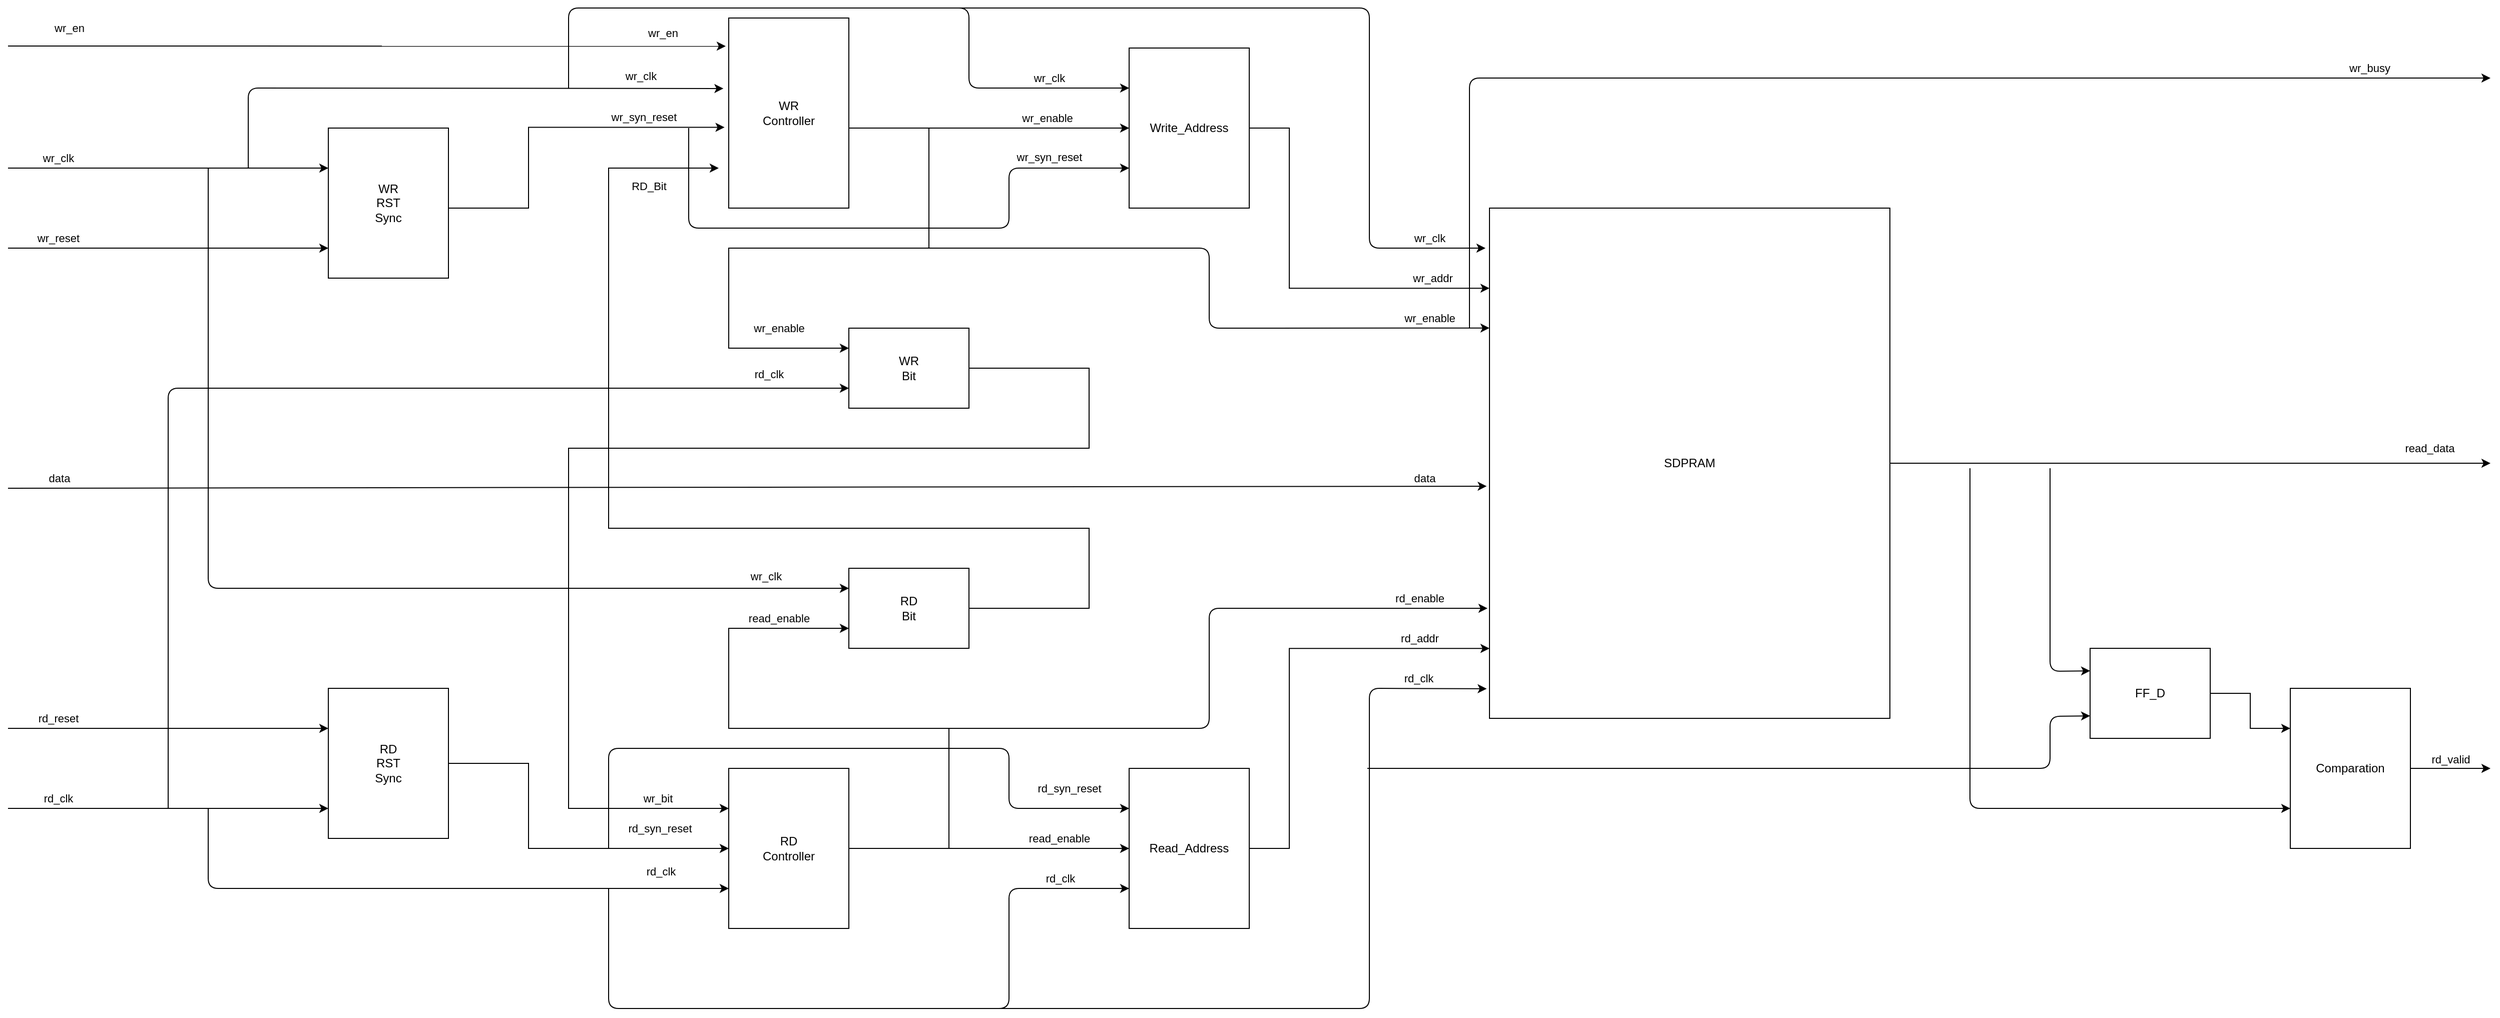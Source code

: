 <mxfile version="14.4.9" type="device"><diagram id="uaqH_YnGkoRm5pNUFITA" name="Page-1"><mxGraphModel dx="2475" dy="1023" grid="0" gridSize="10" guides="1" tooltips="1" connect="1" arrows="1" fold="1" page="1" pageScale="1" pageWidth="3300" pageHeight="2339" background="none" math="0" shadow="0"><root><mxCell id="0"/><mxCell id="1" parent="0"/><mxCell id="_GSqvqObE8Ye7kixdffW-9" style="edgeStyle=orthogonalEdgeStyle;rounded=0;orthogonalLoop=1;jettySize=auto;html=1;entryX=-0.035;entryY=0.575;entryDx=0;entryDy=0;entryPerimeter=0;" edge="1" parent="1" source="_GSqvqObE8Ye7kixdffW-1" target="_GSqvqObE8Ye7kixdffW-8"><mxGeometry relative="1" as="geometry"><mxPoint x="1190" y="840" as="targetPoint"/><Array as="points"><mxPoint x="1000" y="920"/><mxPoint x="1000" y="839"/></Array></mxGeometry></mxCell><mxCell id="_GSqvqObE8Ye7kixdffW-10" value="wr_syn_reset" style="edgeLabel;html=1;align=center;verticalAlign=middle;resizable=0;points=[];" vertex="1" connectable="0" parent="_GSqvqObE8Ye7kixdffW-9"><mxGeometry x="0.699" y="-1" relative="1" as="geometry"><mxPoint x="-27" y="-11" as="offset"/></mxGeometry></mxCell><mxCell id="_GSqvqObE8Ye7kixdffW-1" value="WR&lt;br&gt;RST&lt;br&gt;Sync" style="rounded=0;whiteSpace=wrap;html=1;" vertex="1" parent="1"><mxGeometry x="800" y="840" width="120" height="150" as="geometry"/></mxCell><mxCell id="_GSqvqObE8Ye7kixdffW-4" value="" style="endArrow=classic;html=1;" edge="1" parent="1"><mxGeometry width="50" height="50" relative="1" as="geometry"><mxPoint x="480" y="880" as="sourcePoint"/><mxPoint x="800" y="880" as="targetPoint"/></mxGeometry></mxCell><mxCell id="_GSqvqObE8Ye7kixdffW-5" value="wr_clk" style="edgeLabel;html=1;align=center;verticalAlign=middle;resizable=0;points=[];" vertex="1" connectable="0" parent="_GSqvqObE8Ye7kixdffW-4"><mxGeometry x="0.107" y="-3" relative="1" as="geometry"><mxPoint x="-127" y="-13" as="offset"/></mxGeometry></mxCell><mxCell id="_GSqvqObE8Ye7kixdffW-6" value="" style="endArrow=classic;html=1;" edge="1" parent="1"><mxGeometry width="50" height="50" relative="1" as="geometry"><mxPoint x="480" y="960" as="sourcePoint"/><mxPoint x="800" y="960" as="targetPoint"/></mxGeometry></mxCell><mxCell id="_GSqvqObE8Ye7kixdffW-7" value="wr_reset" style="edgeLabel;html=1;align=center;verticalAlign=middle;resizable=0;points=[];" vertex="1" connectable="0" parent="_GSqvqObE8Ye7kixdffW-6"><mxGeometry x="0.107" y="-3" relative="1" as="geometry"><mxPoint x="-127" y="-13" as="offset"/></mxGeometry></mxCell><mxCell id="_GSqvqObE8Ye7kixdffW-32" value="wr_enable&lt;br&gt;" style="edgeStyle=orthogonalEdgeStyle;rounded=0;orthogonalLoop=1;jettySize=auto;html=1;entryX=0;entryY=0.25;entryDx=0;entryDy=0;" edge="1" parent="1" source="_GSqvqObE8Ye7kixdffW-8" target="_GSqvqObE8Ye7kixdffW-26"><mxGeometry x="0.774" y="20" relative="1" as="geometry"><Array as="points"><mxPoint x="1400" y="840"/><mxPoint x="1400" y="960"/><mxPoint x="1200" y="960"/><mxPoint x="1200" y="1060"/></Array><mxPoint as="offset"/></mxGeometry></mxCell><mxCell id="_GSqvqObE8Ye7kixdffW-8" value="WR&lt;br&gt;Controller" style="rounded=0;whiteSpace=wrap;html=1;" vertex="1" parent="1"><mxGeometry x="1200" y="730" width="120" height="190" as="geometry"/></mxCell><mxCell id="_GSqvqObE8Ye7kixdffW-11" value="" style="endArrow=classic;html=1;entryX=-0.044;entryY=0.371;entryDx=0;entryDy=0;entryPerimeter=0;" edge="1" parent="1" target="_GSqvqObE8Ye7kixdffW-8"><mxGeometry width="50" height="50" relative="1" as="geometry"><mxPoint x="720" y="880" as="sourcePoint"/><mxPoint x="720" y="800" as="targetPoint"/><Array as="points"><mxPoint x="720" y="800"/></Array></mxGeometry></mxCell><mxCell id="_GSqvqObE8Ye7kixdffW-12" value="wr_clk" style="edgeLabel;html=1;align=center;verticalAlign=middle;resizable=0;points=[];" vertex="1" connectable="0" parent="1"><mxGeometry x="660" y="880" as="geometry"><mxPoint x="452" y="-92" as="offset"/></mxGeometry></mxCell><mxCell id="_GSqvqObE8Ye7kixdffW-20" value="rd_syn_reset" style="edgeStyle=orthogonalEdgeStyle;rounded=0;orthogonalLoop=1;jettySize=auto;html=1;exitX=1;exitY=0.5;exitDx=0;exitDy=0;entryX=0;entryY=0.5;entryDx=0;entryDy=0;" edge="1" parent="1" source="_GSqvqObE8Ye7kixdffW-13" target="_GSqvqObE8Ye7kixdffW-19"><mxGeometry x="0.616" y="20" relative="1" as="geometry"><Array as="points"><mxPoint x="1000" y="1475"/><mxPoint x="1000" y="1560"/></Array><mxPoint x="1" as="offset"/></mxGeometry></mxCell><mxCell id="_GSqvqObE8Ye7kixdffW-13" value="RD&lt;br&gt;RST&lt;br&gt;Sync" style="rounded=0;whiteSpace=wrap;html=1;" vertex="1" parent="1"><mxGeometry x="800" y="1400" width="120" height="150" as="geometry"/></mxCell><mxCell id="_GSqvqObE8Ye7kixdffW-14" value="" style="endArrow=classic;html=1;" edge="1" parent="1"><mxGeometry width="50" height="50" relative="1" as="geometry"><mxPoint x="480" y="1520" as="sourcePoint"/><mxPoint x="800" y="1520" as="targetPoint"/></mxGeometry></mxCell><mxCell id="_GSqvqObE8Ye7kixdffW-15" value="rd_clk" style="edgeLabel;html=1;align=center;verticalAlign=middle;resizable=0;points=[];" vertex="1" connectable="0" parent="_GSqvqObE8Ye7kixdffW-14"><mxGeometry x="0.107" y="-3" relative="1" as="geometry"><mxPoint x="-127" y="-13" as="offset"/></mxGeometry></mxCell><mxCell id="_GSqvqObE8Ye7kixdffW-16" value="" style="endArrow=classic;html=1;" edge="1" parent="1"><mxGeometry width="50" height="50" relative="1" as="geometry"><mxPoint x="480" y="1440" as="sourcePoint"/><mxPoint x="800" y="1440" as="targetPoint"/></mxGeometry></mxCell><mxCell id="_GSqvqObE8Ye7kixdffW-17" value="rd_reset" style="edgeLabel;html=1;align=center;verticalAlign=middle;resizable=0;points=[];" vertex="1" connectable="0" parent="_GSqvqObE8Ye7kixdffW-16"><mxGeometry x="0.107" y="-3" relative="1" as="geometry"><mxPoint x="-127" y="-13" as="offset"/></mxGeometry></mxCell><mxCell id="_GSqvqObE8Ye7kixdffW-31" value="read_enable&lt;br&gt;" style="edgeStyle=orthogonalEdgeStyle;rounded=0;orthogonalLoop=1;jettySize=auto;html=1;entryX=0;entryY=0.75;entryDx=0;entryDy=0;exitX=1;exitY=0.5;exitDx=0;exitDy=0;" edge="1" parent="1" source="_GSqvqObE8Ye7kixdffW-19" target="_GSqvqObE8Ye7kixdffW-23"><mxGeometry x="0.788" y="10" relative="1" as="geometry"><Array as="points"><mxPoint x="1420" y="1560"/><mxPoint x="1420" y="1440"/><mxPoint x="1200" y="1440"/><mxPoint x="1200" y="1340"/></Array><mxPoint as="offset"/></mxGeometry></mxCell><mxCell id="_GSqvqObE8Ye7kixdffW-19" value="RD&lt;br&gt;Controller" style="rounded=0;whiteSpace=wrap;html=1;" vertex="1" parent="1"><mxGeometry x="1200" y="1480" width="120" height="160" as="geometry"/></mxCell><mxCell id="_GSqvqObE8Ye7kixdffW-21" value="" style="endArrow=classic;html=1;" edge="1" parent="1"><mxGeometry width="50" height="50" relative="1" as="geometry"><mxPoint x="680" y="1520" as="sourcePoint"/><mxPoint x="1200" y="1600" as="targetPoint"/><Array as="points"><mxPoint x="680" y="1600"/></Array></mxGeometry></mxCell><mxCell id="_GSqvqObE8Ye7kixdffW-22" value="rd_clk" style="edgeLabel;html=1;align=center;verticalAlign=middle;resizable=0;points=[];" vertex="1" connectable="0" parent="1"><mxGeometry x="550.003" y="1520" as="geometry"><mxPoint x="582" y="63" as="offset"/></mxGeometry></mxCell><mxCell id="_GSqvqObE8Ye7kixdffW-33" style="edgeStyle=orthogonalEdgeStyle;rounded=0;orthogonalLoop=1;jettySize=auto;html=1;" edge="1" parent="1" source="_GSqvqObE8Ye7kixdffW-23"><mxGeometry relative="1" as="geometry"><mxPoint x="1190" y="880" as="targetPoint"/><Array as="points"><mxPoint x="1560" y="1320"/><mxPoint x="1560" y="1240"/><mxPoint x="1080" y="1240"/><mxPoint x="1080" y="880"/></Array></mxGeometry></mxCell><mxCell id="_GSqvqObE8Ye7kixdffW-34" value="RD_Bit&lt;br&gt;" style="edgeLabel;html=1;align=center;verticalAlign=middle;resizable=0;points=[];" vertex="1" connectable="0" parent="_GSqvqObE8Ye7kixdffW-33"><mxGeometry x="0.578" y="-3" relative="1" as="geometry"><mxPoint x="37" y="-114.29" as="offset"/></mxGeometry></mxCell><mxCell id="_GSqvqObE8Ye7kixdffW-23" value="RD&lt;br&gt;Bit" style="rounded=0;whiteSpace=wrap;html=1;" vertex="1" parent="1"><mxGeometry x="1320" y="1280" width="120" height="80" as="geometry"/></mxCell><mxCell id="_GSqvqObE8Ye7kixdffW-35" value="wr_bit&lt;br&gt;" style="edgeStyle=orthogonalEdgeStyle;rounded=0;orthogonalLoop=1;jettySize=auto;html=1;entryX=0;entryY=0.25;entryDx=0;entryDy=0;" edge="1" parent="1" source="_GSqvqObE8Ye7kixdffW-26" target="_GSqvqObE8Ye7kixdffW-19"><mxGeometry x="0.885" y="10" relative="1" as="geometry"><Array as="points"><mxPoint x="1560" y="1080"/><mxPoint x="1560" y="1160"/><mxPoint x="1040" y="1160"/><mxPoint x="1040" y="1520"/></Array><mxPoint as="offset"/></mxGeometry></mxCell><mxCell id="_GSqvqObE8Ye7kixdffW-26" value="WR&lt;br&gt;Bit" style="rounded=0;whiteSpace=wrap;html=1;" vertex="1" parent="1"><mxGeometry x="1320" y="1040" width="120" height="80" as="geometry"/></mxCell><mxCell id="_GSqvqObE8Ye7kixdffW-27" value="" style="endArrow=classic;html=1;entryX=0;entryY=0.25;entryDx=0;entryDy=0;" edge="1" parent="1" target="_GSqvqObE8Ye7kixdffW-23"><mxGeometry width="50" height="50" relative="1" as="geometry"><mxPoint x="680" y="880" as="sourcePoint"/><mxPoint x="920" y="1170" as="targetPoint"/><Array as="points"><mxPoint x="680" y="1300"/></Array></mxGeometry></mxCell><mxCell id="_GSqvqObE8Ye7kixdffW-28" value="wr_clk" style="edgeLabel;html=1;align=center;verticalAlign=middle;resizable=0;points=[];" vertex="1" connectable="0" parent="1"><mxGeometry x="540.143" y="880" as="geometry"><mxPoint x="697" y="408" as="offset"/></mxGeometry></mxCell><mxCell id="_GSqvqObE8Ye7kixdffW-29" value="" style="endArrow=classic;html=1;entryX=0;entryY=0.75;entryDx=0;entryDy=0;" edge="1" parent="1" target="_GSqvqObE8Ye7kixdffW-26"><mxGeometry width="50" height="50" relative="1" as="geometry"><mxPoint x="640" y="1520" as="sourcePoint"/><mxPoint x="920" y="1170" as="targetPoint"/><Array as="points"><mxPoint x="640" y="1100"/></Array></mxGeometry></mxCell><mxCell id="_GSqvqObE8Ye7kixdffW-30" value="rd_clk" style="edgeLabel;html=1;align=center;verticalAlign=middle;resizable=0;points=[];" vertex="1" connectable="0" parent="1"><mxGeometry x="550.003" y="1530" as="geometry"><mxPoint x="690" y="-444" as="offset"/></mxGeometry></mxCell><mxCell id="_GSqvqObE8Ye7kixdffW-59" style="edgeStyle=orthogonalEdgeStyle;rounded=0;orthogonalLoop=1;jettySize=auto;html=1;exitX=1;exitY=0.5;exitDx=0;exitDy=0;entryX=0;entryY=0.157;entryDx=0;entryDy=0;entryPerimeter=0;" edge="1" parent="1" source="_GSqvqObE8Ye7kixdffW-36" target="_GSqvqObE8Ye7kixdffW-51"><mxGeometry relative="1" as="geometry"><Array as="points"><mxPoint x="1760" y="840"/><mxPoint x="1760" y="1000"/></Array></mxGeometry></mxCell><mxCell id="_GSqvqObE8Ye7kixdffW-60" value="wr_addr" style="edgeLabel;html=1;align=center;verticalAlign=middle;resizable=0;points=[];" vertex="1" connectable="0" parent="_GSqvqObE8Ye7kixdffW-59"><mxGeometry x="0.718" y="-1" relative="1" as="geometry"><mxPoint x="-1" y="-11.09" as="offset"/></mxGeometry></mxCell><mxCell id="_GSqvqObE8Ye7kixdffW-36" value="Write_Address" style="rounded=0;whiteSpace=wrap;html=1;" vertex="1" parent="1"><mxGeometry x="1600" y="760" width="120" height="160" as="geometry"/></mxCell><mxCell id="_GSqvqObE8Ye7kixdffW-37" value="" style="endArrow=classic;html=1;entryX=0;entryY=0.5;entryDx=0;entryDy=0;" edge="1" parent="1" target="_GSqvqObE8Ye7kixdffW-36"><mxGeometry width="50" height="50" relative="1" as="geometry"><mxPoint x="1400" y="840" as="sourcePoint"/><mxPoint x="1290" y="1030" as="targetPoint"/></mxGeometry></mxCell><mxCell id="_GSqvqObE8Ye7kixdffW-40" value="wr_enable&lt;br&gt;" style="edgeLabel;html=1;align=center;verticalAlign=middle;resizable=0;points=[];" vertex="1" connectable="0" parent="_GSqvqObE8Ye7kixdffW-37"><mxGeometry x="0.173" y="4" relative="1" as="geometry"><mxPoint y="-6" as="offset"/></mxGeometry></mxCell><mxCell id="_GSqvqObE8Ye7kixdffW-41" value="" style="endArrow=classic;html=1;entryX=0;entryY=0.25;entryDx=0;entryDy=0;" edge="1" parent="1" target="_GSqvqObE8Ye7kixdffW-36"><mxGeometry width="50" height="50" relative="1" as="geometry"><mxPoint x="1040" y="800" as="sourcePoint"/><mxPoint x="1290" y="1030" as="targetPoint"/><Array as="points"><mxPoint x="1040" y="720"/><mxPoint x="1440" y="720"/><mxPoint x="1440" y="800"/></Array></mxGeometry></mxCell><mxCell id="_GSqvqObE8Ye7kixdffW-42" value="wr_clk&lt;br&gt;" style="edgeLabel;html=1;align=center;verticalAlign=middle;resizable=0;points=[];" vertex="1" connectable="0" parent="_GSqvqObE8Ye7kixdffW-41"><mxGeometry x="0.703" y="-2" relative="1" as="geometry"><mxPoint x="27.14" y="-12" as="offset"/></mxGeometry></mxCell><mxCell id="_GSqvqObE8Ye7kixdffW-43" value="" style="endArrow=classic;html=1;entryX=0;entryY=0.75;entryDx=0;entryDy=0;" edge="1" parent="1" target="_GSqvqObE8Ye7kixdffW-36"><mxGeometry width="50" height="50" relative="1" as="geometry"><mxPoint x="1160" y="840" as="sourcePoint"/><mxPoint x="1290" y="1020" as="targetPoint"/><Array as="points"><mxPoint x="1160" y="940"/><mxPoint x="1480" y="940"/><mxPoint x="1480" y="880"/></Array></mxGeometry></mxCell><mxCell id="_GSqvqObE8Ye7kixdffW-44" value="wr_syn_reset" style="edgeLabel;html=1;align=center;verticalAlign=middle;resizable=0;points=[];" vertex="1" connectable="0" parent="1"><mxGeometry x="1128.714" y="840" as="geometry"><mxPoint x="391" y="29" as="offset"/></mxGeometry></mxCell><mxCell id="_GSqvqObE8Ye7kixdffW-53" style="edgeStyle=orthogonalEdgeStyle;rounded=0;orthogonalLoop=1;jettySize=auto;html=1;exitX=1;exitY=0.5;exitDx=0;exitDy=0;entryX=0;entryY=0.863;entryDx=0;entryDy=0;entryPerimeter=0;" edge="1" parent="1" source="_GSqvqObE8Ye7kixdffW-45" target="_GSqvqObE8Ye7kixdffW-51"><mxGeometry relative="1" as="geometry"><mxPoint x="1800" y="1360" as="targetPoint"/><Array as="points"><mxPoint x="1760" y="1560"/><mxPoint x="1760" y="1360"/></Array></mxGeometry></mxCell><mxCell id="_GSqvqObE8Ye7kixdffW-54" value="rd_addr" style="edgeLabel;html=1;align=center;verticalAlign=middle;resizable=0;points=[];" vertex="1" connectable="0" parent="_GSqvqObE8Ye7kixdffW-53"><mxGeometry x="0.623" y="-3" relative="1" as="geometry"><mxPoint x="12.71" y="-13.14" as="offset"/></mxGeometry></mxCell><mxCell id="_GSqvqObE8Ye7kixdffW-45" value="Read_Address" style="rounded=0;whiteSpace=wrap;html=1;" vertex="1" parent="1"><mxGeometry x="1600" y="1480" width="120" height="160" as="geometry"/></mxCell><mxCell id="_GSqvqObE8Ye7kixdffW-46" value="" style="endArrow=classic;html=1;entryX=0;entryY=0.75;entryDx=0;entryDy=0;" edge="1" parent="1" target="_GSqvqObE8Ye7kixdffW-45"><mxGeometry width="50" height="50" relative="1" as="geometry"><mxPoint x="1080" y="1600" as="sourcePoint"/><mxPoint x="1540" y="1430" as="targetPoint"/><Array as="points"><mxPoint x="1080" y="1720"/><mxPoint x="1480" y="1720"/><mxPoint x="1480" y="1600"/></Array></mxGeometry></mxCell><mxCell id="_GSqvqObE8Ye7kixdffW-47" value="rd_clk&lt;br&gt;" style="edgeLabel;html=1;align=center;verticalAlign=middle;resizable=0;points=[];" vertex="1" connectable="0" parent="_GSqvqObE8Ye7kixdffW-46"><mxGeometry x="0.884" y="1" relative="1" as="geometry"><mxPoint x="-25.71" y="-9" as="offset"/></mxGeometry></mxCell><mxCell id="_GSqvqObE8Ye7kixdffW-48" value="" style="endArrow=classic;html=1;entryX=0;entryY=0.5;entryDx=0;entryDy=0;" edge="1" parent="1" target="_GSqvqObE8Ye7kixdffW-45"><mxGeometry width="50" height="50" relative="1" as="geometry"><mxPoint x="1420" y="1560" as="sourcePoint"/><mxPoint x="1540" y="1420" as="targetPoint"/></mxGeometry></mxCell><mxCell id="_GSqvqObE8Ye7kixdffW-49" value="read_enable&lt;br&gt;" style="edgeLabel;html=1;align=center;verticalAlign=middle;resizable=0;points=[];" vertex="1" connectable="0" parent="_GSqvqObE8Ye7kixdffW-48"><mxGeometry x="0.271" y="2" relative="1" as="geometry"><mxPoint x="-4.29" y="-8" as="offset"/></mxGeometry></mxCell><mxCell id="_GSqvqObE8Ye7kixdffW-50" value="rd_syn_reset&lt;br&gt;" style="endArrow=classic;html=1;entryX=0;entryY=0.25;entryDx=0;entryDy=0;" edge="1" parent="1" target="_GSqvqObE8Ye7kixdffW-45"><mxGeometry x="0.824" y="20" width="50" height="50" relative="1" as="geometry"><mxPoint x="1080" y="1560" as="sourcePoint"/><mxPoint x="1540" y="1420" as="targetPoint"/><Array as="points"><mxPoint x="1080" y="1460"/><mxPoint x="1480" y="1460"/><mxPoint x="1480" y="1520"/></Array><mxPoint as="offset"/></mxGeometry></mxCell><mxCell id="_GSqvqObE8Ye7kixdffW-72" style="edgeStyle=orthogonalEdgeStyle;rounded=0;orthogonalLoop=1;jettySize=auto;html=1;" edge="1" parent="1" source="_GSqvqObE8Ye7kixdffW-51"><mxGeometry relative="1" as="geometry"><mxPoint x="2960" y="1175" as="targetPoint"/></mxGeometry></mxCell><mxCell id="_GSqvqObE8Ye7kixdffW-73" value="read_data&lt;br&gt;" style="edgeLabel;html=1;align=center;verticalAlign=middle;resizable=0;points=[];" vertex="1" connectable="0" parent="_GSqvqObE8Ye7kixdffW-72"><mxGeometry x="0.631" y="-1" relative="1" as="geometry"><mxPoint x="50.0" y="-16" as="offset"/></mxGeometry></mxCell><mxCell id="_GSqvqObE8Ye7kixdffW-51" value="SDPRAM" style="rounded=0;whiteSpace=wrap;html=1;" vertex="1" parent="1"><mxGeometry x="1960" y="920" width="400" height="510" as="geometry"/></mxCell><mxCell id="_GSqvqObE8Ye7kixdffW-52" value="rd_clk" style="endArrow=classic;html=1;entryX=-0.007;entryY=0.942;entryDx=0;entryDy=0;entryPerimeter=0;" edge="1" parent="1" target="_GSqvqObE8Ye7kixdffW-51"><mxGeometry x="0.831" y="10" width="50" height="50" relative="1" as="geometry"><mxPoint x="1470" y="1720" as="sourcePoint"/><mxPoint x="1840" y="1280" as="targetPoint"/><Array as="points"><mxPoint x="1840" y="1720"/><mxPoint x="1840" y="1400"/></Array><mxPoint as="offset"/></mxGeometry></mxCell><mxCell id="_GSqvqObE8Ye7kixdffW-55" value="" style="endArrow=classic;html=1;" edge="1" parent="1"><mxGeometry width="50" height="50" relative="1" as="geometry"><mxPoint x="1420" y="1440" as="sourcePoint"/><mxPoint x="1958" y="1320" as="targetPoint"/><Array as="points"><mxPoint x="1680" y="1440"/><mxPoint x="1680" y="1320"/></Array></mxGeometry></mxCell><mxCell id="_GSqvqObE8Ye7kixdffW-56" value="rd_enable&lt;br&gt;" style="edgeLabel;html=1;align=center;verticalAlign=middle;resizable=0;points=[];" vertex="1" connectable="0" parent="_GSqvqObE8Ye7kixdffW-55"><mxGeometry x="0.815" y="3" relative="1" as="geometry"><mxPoint x="-7.14" y="-7" as="offset"/></mxGeometry></mxCell><mxCell id="_GSqvqObE8Ye7kixdffW-57" value="" style="endArrow=classic;html=1;" edge="1" parent="1"><mxGeometry width="50" height="50" relative="1" as="geometry"><mxPoint x="1430" y="720" as="sourcePoint"/><mxPoint x="1956" y="960" as="targetPoint"/><Array as="points"><mxPoint x="1840" y="720"/><mxPoint x="1840" y="960"/></Array></mxGeometry></mxCell><mxCell id="_GSqvqObE8Ye7kixdffW-58" value="wr_clk&lt;br&gt;" style="edgeLabel;html=1;align=center;verticalAlign=middle;resizable=0;points=[];" vertex="1" connectable="0" parent="_GSqvqObE8Ye7kixdffW-57"><mxGeometry x="0.804" y="-3" relative="1" as="geometry"><mxPoint x="18.57" y="-13" as="offset"/></mxGeometry></mxCell><mxCell id="_GSqvqObE8Ye7kixdffW-61" value="wr_enable&lt;br&gt;" style="endArrow=classic;html=1;entryX=0;entryY=0.235;entryDx=0;entryDy=0;entryPerimeter=0;" edge="1" parent="1" target="_GSqvqObE8Ye7kixdffW-51"><mxGeometry x="0.812" y="10" width="50" height="50" relative="1" as="geometry"><mxPoint x="1400" y="960" as="sourcePoint"/><mxPoint x="1940" y="1180" as="targetPoint"/><Array as="points"><mxPoint x="1680" y="960"/><mxPoint x="1680" y="1040"/></Array><mxPoint as="offset"/></mxGeometry></mxCell><mxCell id="_GSqvqObE8Ye7kixdffW-62" value="" style="endArrow=classic;html=1;entryX=-0.007;entryY=0.545;entryDx=0;entryDy=0;entryPerimeter=0;" edge="1" parent="1" target="_GSqvqObE8Ye7kixdffW-51"><mxGeometry width="50" height="50" relative="1" as="geometry"><mxPoint x="480" y="1200" as="sourcePoint"/><mxPoint x="1840" y="1200" as="targetPoint"/></mxGeometry></mxCell><mxCell id="_GSqvqObE8Ye7kixdffW-63" value="data" style="edgeLabel;html=1;align=center;verticalAlign=middle;resizable=0;points=[];" vertex="1" connectable="0" parent="_GSqvqObE8Ye7kixdffW-62"><mxGeometry x="-0.933" y="2" relative="1" as="geometry"><mxPoint x="1" y="-7.93" as="offset"/></mxGeometry></mxCell><mxCell id="_GSqvqObE8Ye7kixdffW-64" value="data" style="edgeLabel;html=1;align=center;verticalAlign=middle;resizable=0;points=[];" vertex="1" connectable="0" parent="_GSqvqObE8Ye7kixdffW-62"><mxGeometry x="0.916" y="3" relative="1" as="geometry"><mxPoint y="-5.04" as="offset"/></mxGeometry></mxCell><mxCell id="_GSqvqObE8Ye7kixdffW-66" value="" style="endArrow=classic;html=1;entryX=-0.025;entryY=0.148;entryDx=0;entryDy=0;entryPerimeter=0;" edge="1" parent="1" target="_GSqvqObE8Ye7kixdffW-8"><mxGeometry width="50" height="50" relative="1" as="geometry"><mxPoint x="480" y="758" as="sourcePoint"/><mxPoint x="1110" y="910" as="targetPoint"/></mxGeometry></mxCell><mxCell id="_GSqvqObE8Ye7kixdffW-67" value="wr_en&lt;br&gt;" style="edgeLabel;html=1;align=center;verticalAlign=middle;resizable=0;points=[];" vertex="1" connectable="0" parent="_GSqvqObE8Ye7kixdffW-66"><mxGeometry x="-0.687" y="-4" relative="1" as="geometry"><mxPoint x="-51.29" y="-22.02" as="offset"/></mxGeometry></mxCell><mxCell id="_GSqvqObE8Ye7kixdffW-68" value="wr_en&lt;br&gt;" style="edgeLabel;html=1;align=center;verticalAlign=middle;resizable=0;points=[];" vertex="1" connectable="0" parent="1"><mxGeometry x="550.138" y="749.999" as="geometry"><mxPoint x="584" y="-5" as="offset"/></mxGeometry></mxCell><mxCell id="_GSqvqObE8Ye7kixdffW-70" value="" style="endArrow=classic;html=1;" edge="1" parent="1"><mxGeometry width="50" height="50" relative="1" as="geometry"><mxPoint x="1940" y="1040" as="sourcePoint"/><mxPoint x="2960" y="790" as="targetPoint"/><Array as="points"><mxPoint x="1940" y="790"/></Array></mxGeometry></mxCell><mxCell id="_GSqvqObE8Ye7kixdffW-71" value="wr_busy" style="edgeLabel;html=1;align=center;verticalAlign=middle;resizable=0;points=[];" vertex="1" connectable="0" parent="_GSqvqObE8Ye7kixdffW-70"><mxGeometry x="0.922" relative="1" as="geometry"><mxPoint x="-71.43" y="-10" as="offset"/></mxGeometry></mxCell><mxCell id="_GSqvqObE8Ye7kixdffW-80" value="rd_valid&lt;br&gt;" style="edgeStyle=orthogonalEdgeStyle;rounded=0;orthogonalLoop=1;jettySize=auto;html=1;" edge="1" parent="1" source="_GSqvqObE8Ye7kixdffW-74"><mxGeometry y="10" relative="1" as="geometry"><mxPoint x="2960" y="1480" as="targetPoint"/><mxPoint as="offset"/></mxGeometry></mxCell><mxCell id="_GSqvqObE8Ye7kixdffW-74" value="Comparation" style="rounded=0;whiteSpace=wrap;html=1;" vertex="1" parent="1"><mxGeometry x="2760" y="1400" width="120" height="160" as="geometry"/></mxCell><mxCell id="_GSqvqObE8Ye7kixdffW-75" value="" style="endArrow=classic;html=1;entryX=0;entryY=0.75;entryDx=0;entryDy=0;" edge="1" parent="1" target="_GSqvqObE8Ye7kixdffW-74"><mxGeometry width="50" height="50" relative="1" as="geometry"><mxPoint x="2440" y="1180" as="sourcePoint"/><mxPoint x="2230" y="1030" as="targetPoint"/><Array as="points"><mxPoint x="2440" y="1350"/><mxPoint x="2440" y="1520"/></Array></mxGeometry></mxCell><mxCell id="_GSqvqObE8Ye7kixdffW-79" style="edgeStyle=orthogonalEdgeStyle;rounded=0;orthogonalLoop=1;jettySize=auto;html=1;entryX=0;entryY=0.25;entryDx=0;entryDy=0;" edge="1" parent="1" source="_GSqvqObE8Ye7kixdffW-76" target="_GSqvqObE8Ye7kixdffW-74"><mxGeometry relative="1" as="geometry"/></mxCell><mxCell id="_GSqvqObE8Ye7kixdffW-76" value="FF_D" style="rounded=0;whiteSpace=wrap;html=1;" vertex="1" parent="1"><mxGeometry x="2560" y="1360" width="120" height="90" as="geometry"/></mxCell><mxCell id="_GSqvqObE8Ye7kixdffW-77" value="" style="endArrow=classic;html=1;entryX=0;entryY=0.25;entryDx=0;entryDy=0;" edge="1" parent="1" target="_GSqvqObE8Ye7kixdffW-76"><mxGeometry width="50" height="50" relative="1" as="geometry"><mxPoint x="2520" y="1180" as="sourcePoint"/><mxPoint x="2230" y="1030" as="targetPoint"/><Array as="points"><mxPoint x="2520" y="1383"/></Array></mxGeometry></mxCell><mxCell id="_GSqvqObE8Ye7kixdffW-78" value="" style="endArrow=classic;html=1;entryX=0;entryY=0.75;entryDx=0;entryDy=0;" edge="1" parent="1" target="_GSqvqObE8Ye7kixdffW-76"><mxGeometry width="50" height="50" relative="1" as="geometry"><mxPoint x="1838" y="1480" as="sourcePoint"/><mxPoint x="2580" y="1410" as="targetPoint"/><Array as="points"><mxPoint x="2520" y="1480"/><mxPoint x="2520" y="1428"/></Array></mxGeometry></mxCell></root></mxGraphModel></diagram></mxfile>